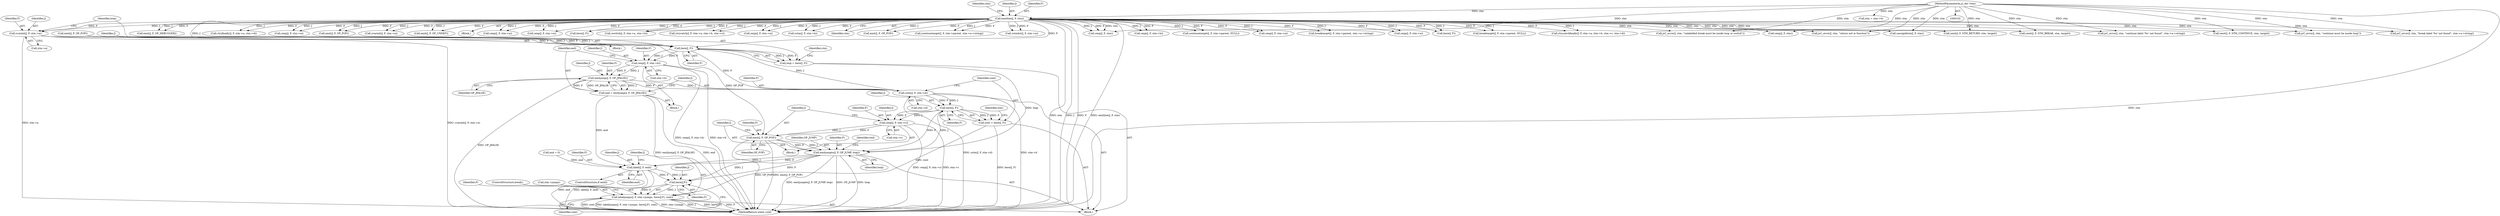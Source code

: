 digraph "0_ghostscript_5008105780c0b0182ea6eda83ad5598f225be3ee@pointer" {
"1000314" [label="(Call,cvarinit(J, F, stm->a))"];
"1000111" [label="(Call,emitline(J, F, stm))"];
"1000104" [label="(MethodParameterIn,js_Ast *stm)"];
"1000339" [label="(Call,here(J, F))"];
"1000337" [label="(Call,loop = here(J, F))"];
"1000390" [label="(Call,emitjumpto(J, F, OP_JUMP, loop))"];
"1000397" [label="(Call,label(J, F, end))"];
"1000407" [label="(Call,here(J,F))"];
"1000401" [label="(Call,labeljumps(J, F, stm->jumps, here(J,F), cont))"];
"1000347" [label="(Call,cexp(J, F, stm->b))"];
"1000355" [label="(Call,emitjump(J, F, OP_JFALSE))"];
"1000353" [label="(Call,end = emitjump(J, F, OP_JFALSE))"];
"1000364" [label="(Call,cstm(J, F, stm->d))"];
"1000372" [label="(Call,here(J, F))"];
"1000370" [label="(Call,cont = here(J, F))"];
"1000380" [label="(Call,cexp(J, F, stm->c))"];
"1000386" [label="(Call,emit(J, F, OP_POP))"];
"1000414" [label="(Call,cexp(J, F, stm->b))"];
"1000317" [label="(Call,stm->a)"];
"1000339" [label="(Call,here(J, F))"];
"1000387" [label="(Identifier,J)"];
"1000347" [label="(Call,cexp(J, F, stm->b))"];
"1000146" [label="(Call,cvarinit(J, F, stm->a))"];
"1000346" [label="(Block,)"];
"1000361" [label="(Call,end = 0)"];
"1000123" [label="(Call,cstmlist(J, F, stm->a))"];
"1000381" [label="(Identifier,J)"];
"1000404" [label="(Call,stm->jumps)"];
"1000386" [label="(Call,emit(J, F, OP_POP))"];
"1000353" [label="(Call,end = emitjump(J, F, OP_JFALSE))"];
"1000111" [label="(Call,emitline(J, F, stm))"];
"1000371" [label="(Identifier,cont)"];
"1000714" [label="(Call,cexit(J, F, STM_RETURN, stm, target))"];
"1000117" [label="(Identifier,stm)"];
"1000653" [label="(Call,continuetarget(J, F, stm->parent, NULL))"];
"1000367" [label="(Call,stm->d)"];
"1000726" [label="(Call,cexp(J, F, stm->a))"];
"1000341" [label="(Identifier,F)"];
"1000391" [label="(Identifier,J)"];
"1000602" [label="(Call,cexit(J, F, STM_BREAK, stm, target))"];
"1000313" [label="(Block,)"];
"1000392" [label="(Identifier,F)"];
"1000561" [label="(Call,breaktarget(J, F, stm->parent, stm->a->string))"];
"1000199" [label="(Call,cexp(J, F, stm->a))"];
"1000710" [label="(Call,jsC_error(J, stm, \"return not in function\"))"];
"1000264" [label="(Call,here(J, F))"];
"1000397" [label="(Call,label(J, F, end))"];
"1000408" [label="(Identifier,J)"];
"1000400" [label="(Identifier,end)"];
"1000440" [label="(Call,cassignforin(J, F, stm))"];
"1000388" [label="(Identifier,F)"];
"1000410" [label="(Identifier,cont)"];
"1000379" [label="(Block,)"];
"1000598" [label="(Call,jsC_error(J, stm, \"unlabelled break must be inside loop or switch\"))"];
"1000380" [label="(Call,cexp(J, F, stm->c))"];
"1000104" [label="(MethodParameterIn,js_Ast *stm)"];
"1000390" [label="(Call,emitjumpto(J, F, OP_JUMP, loop))"];
"1000396" [label="(Identifier,end)"];
"1000844" [label="(MethodReturn,static void)"];
"1000393" [label="(Identifier,OP_JUMP)"];
"1000366" [label="(Identifier,F)"];
"1000588" [label="(Call,breaktarget(J, F, stm->parent, NULL))"];
"1000773" [label="(Call,ctrycatchfinally(J, F, stm->a, stm->b, stm->c, stm->d))"];
"1000344" [label="(Identifier,stm)"];
"1000814" [label="(Call,emit(J, F, OP_DEBUGGER))"];
"1000402" [label="(Identifier,J)"];
"1000829" [label="(Call,cexp(J, F, stm))"];
"1000315" [label="(Identifier,J)"];
"1000394" [label="(Identifier,loop)"];
"1000377" [label="(Identifier,stm)"];
"1000338" [label="(Identifier,loop)"];
"1000803" [label="(Call,ctryfinally(J, F, stm->a, stm->d))"];
"1000373" [label="(Identifier,J)"];
"1000640" [label="(Call,jsC_error(J, stm, \"continue label '%s' not found\", stm->a->string))"];
"1000327" [label="(Call,cexp(J, F, stm->a))"];
"1000825" [label="(Call,emit(J, F, OP_POP))"];
"1000316" [label="(Identifier,F)"];
"1000695" [label="(Call,emit(J, F, OP_UNDEF))"];
"1000105" [label="(Block,)"];
"1000403" [label="(Identifier,F)"];
"1000357" [label="(Identifier,F)"];
"1000159" [label="(Call,cexp(J, F, stm->a))"];
"1000667" [label="(Call,cexit(J, F, STM_CONTINUE, stm, target))"];
"1000350" [label="(Call,stm->b)"];
"1000688" [label="(Call,cexp(J, F, stm->a))"];
"1000225" [label="(Call,here(J, F))"];
"1000112" [label="(Identifier,J)"];
"1000492" [label="(Call,cswitch(J, F, stm->a, stm->b))"];
"1000349" [label="(Identifier,F)"];
"1000789" [label="(Call,ctrycatch(J, F, stm->a, stm->b, stm->c))"];
"1000525" [label="(Call,stm = stm->b)"];
"1000113" [label="(Identifier,F)"];
"1000382" [label="(Identifier,F)"];
"1000738" [label="(Call,cexp(J, F, stm->a))"];
"1000835" [label="(Call,cexp(J, F, stm))"];
"1000401" [label="(Call,labeljumps(J, F, stm->jumps, here(J,F), cont))"];
"1000355" [label="(Call,emitjump(J, F, OP_JFALSE))"];
"1000333" [label="(Call,emit(J, F, OP_POP))"];
"1000398" [label="(Identifier,J)"];
"1000364" [label="(Call,cstm(J, F, stm->d))"];
"1000354" [label="(Identifier,end)"];
"1000372" [label="(Call,here(J, F))"];
"1000663" [label="(Call,jsC_error(J, stm, \"continue must be inside loop\"))"];
"1000407" [label="(Call,here(J,F))"];
"1000411" [label="(ControlStructure,break;)"];
"1000370" [label="(Call,cont = here(J, F))"];
"1000383" [label="(Call,stm->c)"];
"1000348" [label="(Identifier,J)"];
"1000314" [label="(Call,cvarinit(J, F, stm->a))"];
"1000340" [label="(Identifier,J)"];
"1000513" [label="(Call,cstm(J, F, stm->b))"];
"1000575" [label="(Call,jsC_error(J, stm, \"break label '%s' not found\", stm->a->string))"];
"1000399" [label="(Identifier,F)"];
"1000337" [label="(Call,loop = here(J, F))"];
"1000114" [label="(Identifier,stm)"];
"1000409" [label="(Identifier,F)"];
"1000136" [label="(Call,emit(J, F, OP_POP))"];
"1000358" [label="(Identifier,OP_JFALSE)"];
"1000119" [label="(Block,)"];
"1000389" [label="(Identifier,OP_POP)"];
"1000626" [label="(Call,continuetarget(J, F, stm->parent, stm->a->string))"];
"1000365" [label="(Identifier,J)"];
"1000356" [label="(Identifier,J)"];
"1000374" [label="(Identifier,F)"];
"1000395" [label="(ControlStructure,if (end))"];
"1000314" -> "1000313"  [label="AST: "];
"1000314" -> "1000317"  [label="CFG: "];
"1000315" -> "1000314"  [label="AST: "];
"1000316" -> "1000314"  [label="AST: "];
"1000317" -> "1000314"  [label="AST: "];
"1000338" -> "1000314"  [label="CFG: "];
"1000314" -> "1000844"  [label="DDG: cvarinit(J, F, stm->a)"];
"1000314" -> "1000844"  [label="DDG: stm->a"];
"1000111" -> "1000314"  [label="DDG: J"];
"1000111" -> "1000314"  [label="DDG: F"];
"1000314" -> "1000339"  [label="DDG: J"];
"1000314" -> "1000339"  [label="DDG: F"];
"1000111" -> "1000105"  [label="AST: "];
"1000111" -> "1000114"  [label="CFG: "];
"1000112" -> "1000111"  [label="AST: "];
"1000113" -> "1000111"  [label="AST: "];
"1000114" -> "1000111"  [label="AST: "];
"1000117" -> "1000111"  [label="CFG: "];
"1000111" -> "1000844"  [label="DDG: stm"];
"1000111" -> "1000844"  [label="DDG: J"];
"1000111" -> "1000844"  [label="DDG: F"];
"1000111" -> "1000844"  [label="DDG: emitline(J, F, stm)"];
"1000104" -> "1000111"  [label="DDG: stm"];
"1000111" -> "1000123"  [label="DDG: J"];
"1000111" -> "1000123"  [label="DDG: F"];
"1000111" -> "1000136"  [label="DDG: J"];
"1000111" -> "1000136"  [label="DDG: F"];
"1000111" -> "1000146"  [label="DDG: J"];
"1000111" -> "1000146"  [label="DDG: F"];
"1000111" -> "1000159"  [label="DDG: J"];
"1000111" -> "1000159"  [label="DDG: F"];
"1000111" -> "1000199"  [label="DDG: J"];
"1000111" -> "1000199"  [label="DDG: F"];
"1000111" -> "1000225"  [label="DDG: J"];
"1000111" -> "1000225"  [label="DDG: F"];
"1000111" -> "1000264"  [label="DDG: J"];
"1000111" -> "1000264"  [label="DDG: F"];
"1000111" -> "1000327"  [label="DDG: J"];
"1000111" -> "1000327"  [label="DDG: F"];
"1000111" -> "1000339"  [label="DDG: J"];
"1000111" -> "1000339"  [label="DDG: F"];
"1000111" -> "1000414"  [label="DDG: J"];
"1000111" -> "1000414"  [label="DDG: F"];
"1000111" -> "1000440"  [label="DDG: stm"];
"1000111" -> "1000492"  [label="DDG: J"];
"1000111" -> "1000492"  [label="DDG: F"];
"1000111" -> "1000513"  [label="DDG: J"];
"1000111" -> "1000513"  [label="DDG: F"];
"1000111" -> "1000561"  [label="DDG: J"];
"1000111" -> "1000561"  [label="DDG: F"];
"1000111" -> "1000575"  [label="DDG: stm"];
"1000111" -> "1000588"  [label="DDG: J"];
"1000111" -> "1000588"  [label="DDG: F"];
"1000111" -> "1000598"  [label="DDG: stm"];
"1000111" -> "1000602"  [label="DDG: stm"];
"1000111" -> "1000626"  [label="DDG: J"];
"1000111" -> "1000626"  [label="DDG: F"];
"1000111" -> "1000640"  [label="DDG: stm"];
"1000111" -> "1000653"  [label="DDG: J"];
"1000111" -> "1000653"  [label="DDG: F"];
"1000111" -> "1000663"  [label="DDG: stm"];
"1000111" -> "1000667"  [label="DDG: stm"];
"1000111" -> "1000688"  [label="DDG: J"];
"1000111" -> "1000688"  [label="DDG: F"];
"1000111" -> "1000695"  [label="DDG: J"];
"1000111" -> "1000695"  [label="DDG: F"];
"1000111" -> "1000710"  [label="DDG: stm"];
"1000111" -> "1000714"  [label="DDG: stm"];
"1000111" -> "1000726"  [label="DDG: J"];
"1000111" -> "1000726"  [label="DDG: F"];
"1000111" -> "1000738"  [label="DDG: J"];
"1000111" -> "1000738"  [label="DDG: F"];
"1000111" -> "1000773"  [label="DDG: J"];
"1000111" -> "1000773"  [label="DDG: F"];
"1000111" -> "1000789"  [label="DDG: J"];
"1000111" -> "1000789"  [label="DDG: F"];
"1000111" -> "1000803"  [label="DDG: J"];
"1000111" -> "1000803"  [label="DDG: F"];
"1000111" -> "1000814"  [label="DDG: J"];
"1000111" -> "1000814"  [label="DDG: F"];
"1000111" -> "1000825"  [label="DDG: J"];
"1000111" -> "1000825"  [label="DDG: F"];
"1000111" -> "1000829"  [label="DDG: stm"];
"1000111" -> "1000835"  [label="DDG: J"];
"1000111" -> "1000835"  [label="DDG: F"];
"1000111" -> "1000835"  [label="DDG: stm"];
"1000104" -> "1000102"  [label="AST: "];
"1000104" -> "1000844"  [label="DDG: stm"];
"1000104" -> "1000440"  [label="DDG: stm"];
"1000104" -> "1000525"  [label="DDG: stm"];
"1000104" -> "1000575"  [label="DDG: stm"];
"1000104" -> "1000598"  [label="DDG: stm"];
"1000104" -> "1000602"  [label="DDG: stm"];
"1000104" -> "1000640"  [label="DDG: stm"];
"1000104" -> "1000663"  [label="DDG: stm"];
"1000104" -> "1000667"  [label="DDG: stm"];
"1000104" -> "1000710"  [label="DDG: stm"];
"1000104" -> "1000714"  [label="DDG: stm"];
"1000104" -> "1000829"  [label="DDG: stm"];
"1000104" -> "1000835"  [label="DDG: stm"];
"1000339" -> "1000337"  [label="AST: "];
"1000339" -> "1000341"  [label="CFG: "];
"1000340" -> "1000339"  [label="AST: "];
"1000341" -> "1000339"  [label="AST: "];
"1000337" -> "1000339"  [label="CFG: "];
"1000339" -> "1000337"  [label="DDG: J"];
"1000339" -> "1000337"  [label="DDG: F"];
"1000333" -> "1000339"  [label="DDG: J"];
"1000333" -> "1000339"  [label="DDG: F"];
"1000339" -> "1000347"  [label="DDG: J"];
"1000339" -> "1000347"  [label="DDG: F"];
"1000339" -> "1000364"  [label="DDG: J"];
"1000339" -> "1000364"  [label="DDG: F"];
"1000337" -> "1000119"  [label="AST: "];
"1000338" -> "1000337"  [label="AST: "];
"1000344" -> "1000337"  [label="CFG: "];
"1000337" -> "1000390"  [label="DDG: loop"];
"1000390" -> "1000119"  [label="AST: "];
"1000390" -> "1000394"  [label="CFG: "];
"1000391" -> "1000390"  [label="AST: "];
"1000392" -> "1000390"  [label="AST: "];
"1000393" -> "1000390"  [label="AST: "];
"1000394" -> "1000390"  [label="AST: "];
"1000396" -> "1000390"  [label="CFG: "];
"1000390" -> "1000844"  [label="DDG: loop"];
"1000390" -> "1000844"  [label="DDG: OP_JUMP"];
"1000390" -> "1000844"  [label="DDG: emitjumpto(J, F, OP_JUMP, loop)"];
"1000372" -> "1000390"  [label="DDG: J"];
"1000372" -> "1000390"  [label="DDG: F"];
"1000386" -> "1000390"  [label="DDG: J"];
"1000386" -> "1000390"  [label="DDG: F"];
"1000390" -> "1000397"  [label="DDG: J"];
"1000390" -> "1000397"  [label="DDG: F"];
"1000390" -> "1000407"  [label="DDG: J"];
"1000390" -> "1000407"  [label="DDG: F"];
"1000397" -> "1000395"  [label="AST: "];
"1000397" -> "1000400"  [label="CFG: "];
"1000398" -> "1000397"  [label="AST: "];
"1000399" -> "1000397"  [label="AST: "];
"1000400" -> "1000397"  [label="AST: "];
"1000402" -> "1000397"  [label="CFG: "];
"1000397" -> "1000844"  [label="DDG: label(J, F, end)"];
"1000397" -> "1000844"  [label="DDG: end"];
"1000361" -> "1000397"  [label="DDG: end"];
"1000353" -> "1000397"  [label="DDG: end"];
"1000397" -> "1000407"  [label="DDG: J"];
"1000397" -> "1000407"  [label="DDG: F"];
"1000407" -> "1000401"  [label="AST: "];
"1000407" -> "1000409"  [label="CFG: "];
"1000408" -> "1000407"  [label="AST: "];
"1000409" -> "1000407"  [label="AST: "];
"1000410" -> "1000407"  [label="CFG: "];
"1000407" -> "1000401"  [label="DDG: J"];
"1000407" -> "1000401"  [label="DDG: F"];
"1000401" -> "1000119"  [label="AST: "];
"1000401" -> "1000410"  [label="CFG: "];
"1000402" -> "1000401"  [label="AST: "];
"1000403" -> "1000401"  [label="AST: "];
"1000404" -> "1000401"  [label="AST: "];
"1000410" -> "1000401"  [label="AST: "];
"1000411" -> "1000401"  [label="CFG: "];
"1000401" -> "1000844"  [label="DDG: labeljumps(J, F, stm->jumps, here(J,F), cont)"];
"1000401" -> "1000844"  [label="DDG: stm->jumps"];
"1000401" -> "1000844"  [label="DDG: J"];
"1000401" -> "1000844"  [label="DDG: here(J,F)"];
"1000401" -> "1000844"  [label="DDG: F"];
"1000401" -> "1000844"  [label="DDG: cont"];
"1000370" -> "1000401"  [label="DDG: cont"];
"1000347" -> "1000346"  [label="AST: "];
"1000347" -> "1000350"  [label="CFG: "];
"1000348" -> "1000347"  [label="AST: "];
"1000349" -> "1000347"  [label="AST: "];
"1000350" -> "1000347"  [label="AST: "];
"1000354" -> "1000347"  [label="CFG: "];
"1000347" -> "1000844"  [label="DDG: cexp(J, F, stm->b)"];
"1000347" -> "1000844"  [label="DDG: stm->b"];
"1000347" -> "1000355"  [label="DDG: J"];
"1000347" -> "1000355"  [label="DDG: F"];
"1000355" -> "1000353"  [label="AST: "];
"1000355" -> "1000358"  [label="CFG: "];
"1000356" -> "1000355"  [label="AST: "];
"1000357" -> "1000355"  [label="AST: "];
"1000358" -> "1000355"  [label="AST: "];
"1000353" -> "1000355"  [label="CFG: "];
"1000355" -> "1000844"  [label="DDG: OP_JFALSE"];
"1000355" -> "1000353"  [label="DDG: J"];
"1000355" -> "1000353"  [label="DDG: F"];
"1000355" -> "1000353"  [label="DDG: OP_JFALSE"];
"1000355" -> "1000364"  [label="DDG: J"];
"1000355" -> "1000364"  [label="DDG: F"];
"1000353" -> "1000346"  [label="AST: "];
"1000354" -> "1000353"  [label="AST: "];
"1000365" -> "1000353"  [label="CFG: "];
"1000353" -> "1000844"  [label="DDG: end"];
"1000353" -> "1000844"  [label="DDG: emitjump(J, F, OP_JFALSE)"];
"1000364" -> "1000119"  [label="AST: "];
"1000364" -> "1000367"  [label="CFG: "];
"1000365" -> "1000364"  [label="AST: "];
"1000366" -> "1000364"  [label="AST: "];
"1000367" -> "1000364"  [label="AST: "];
"1000371" -> "1000364"  [label="CFG: "];
"1000364" -> "1000844"  [label="DDG: cstm(J, F, stm->d)"];
"1000364" -> "1000844"  [label="DDG: stm->d"];
"1000364" -> "1000372"  [label="DDG: J"];
"1000364" -> "1000372"  [label="DDG: F"];
"1000372" -> "1000370"  [label="AST: "];
"1000372" -> "1000374"  [label="CFG: "];
"1000373" -> "1000372"  [label="AST: "];
"1000374" -> "1000372"  [label="AST: "];
"1000370" -> "1000372"  [label="CFG: "];
"1000372" -> "1000370"  [label="DDG: J"];
"1000372" -> "1000370"  [label="DDG: F"];
"1000372" -> "1000380"  [label="DDG: J"];
"1000372" -> "1000380"  [label="DDG: F"];
"1000370" -> "1000119"  [label="AST: "];
"1000371" -> "1000370"  [label="AST: "];
"1000377" -> "1000370"  [label="CFG: "];
"1000370" -> "1000844"  [label="DDG: here(J, F)"];
"1000380" -> "1000379"  [label="AST: "];
"1000380" -> "1000383"  [label="CFG: "];
"1000381" -> "1000380"  [label="AST: "];
"1000382" -> "1000380"  [label="AST: "];
"1000383" -> "1000380"  [label="AST: "];
"1000387" -> "1000380"  [label="CFG: "];
"1000380" -> "1000844"  [label="DDG: stm->c"];
"1000380" -> "1000844"  [label="DDG: cexp(J, F, stm->c)"];
"1000380" -> "1000386"  [label="DDG: J"];
"1000380" -> "1000386"  [label="DDG: F"];
"1000386" -> "1000379"  [label="AST: "];
"1000386" -> "1000389"  [label="CFG: "];
"1000387" -> "1000386"  [label="AST: "];
"1000388" -> "1000386"  [label="AST: "];
"1000389" -> "1000386"  [label="AST: "];
"1000391" -> "1000386"  [label="CFG: "];
"1000386" -> "1000844"  [label="DDG: OP_POP"];
"1000386" -> "1000844"  [label="DDG: emit(J, F, OP_POP)"];
"1000333" -> "1000386"  [label="DDG: OP_POP"];
}
